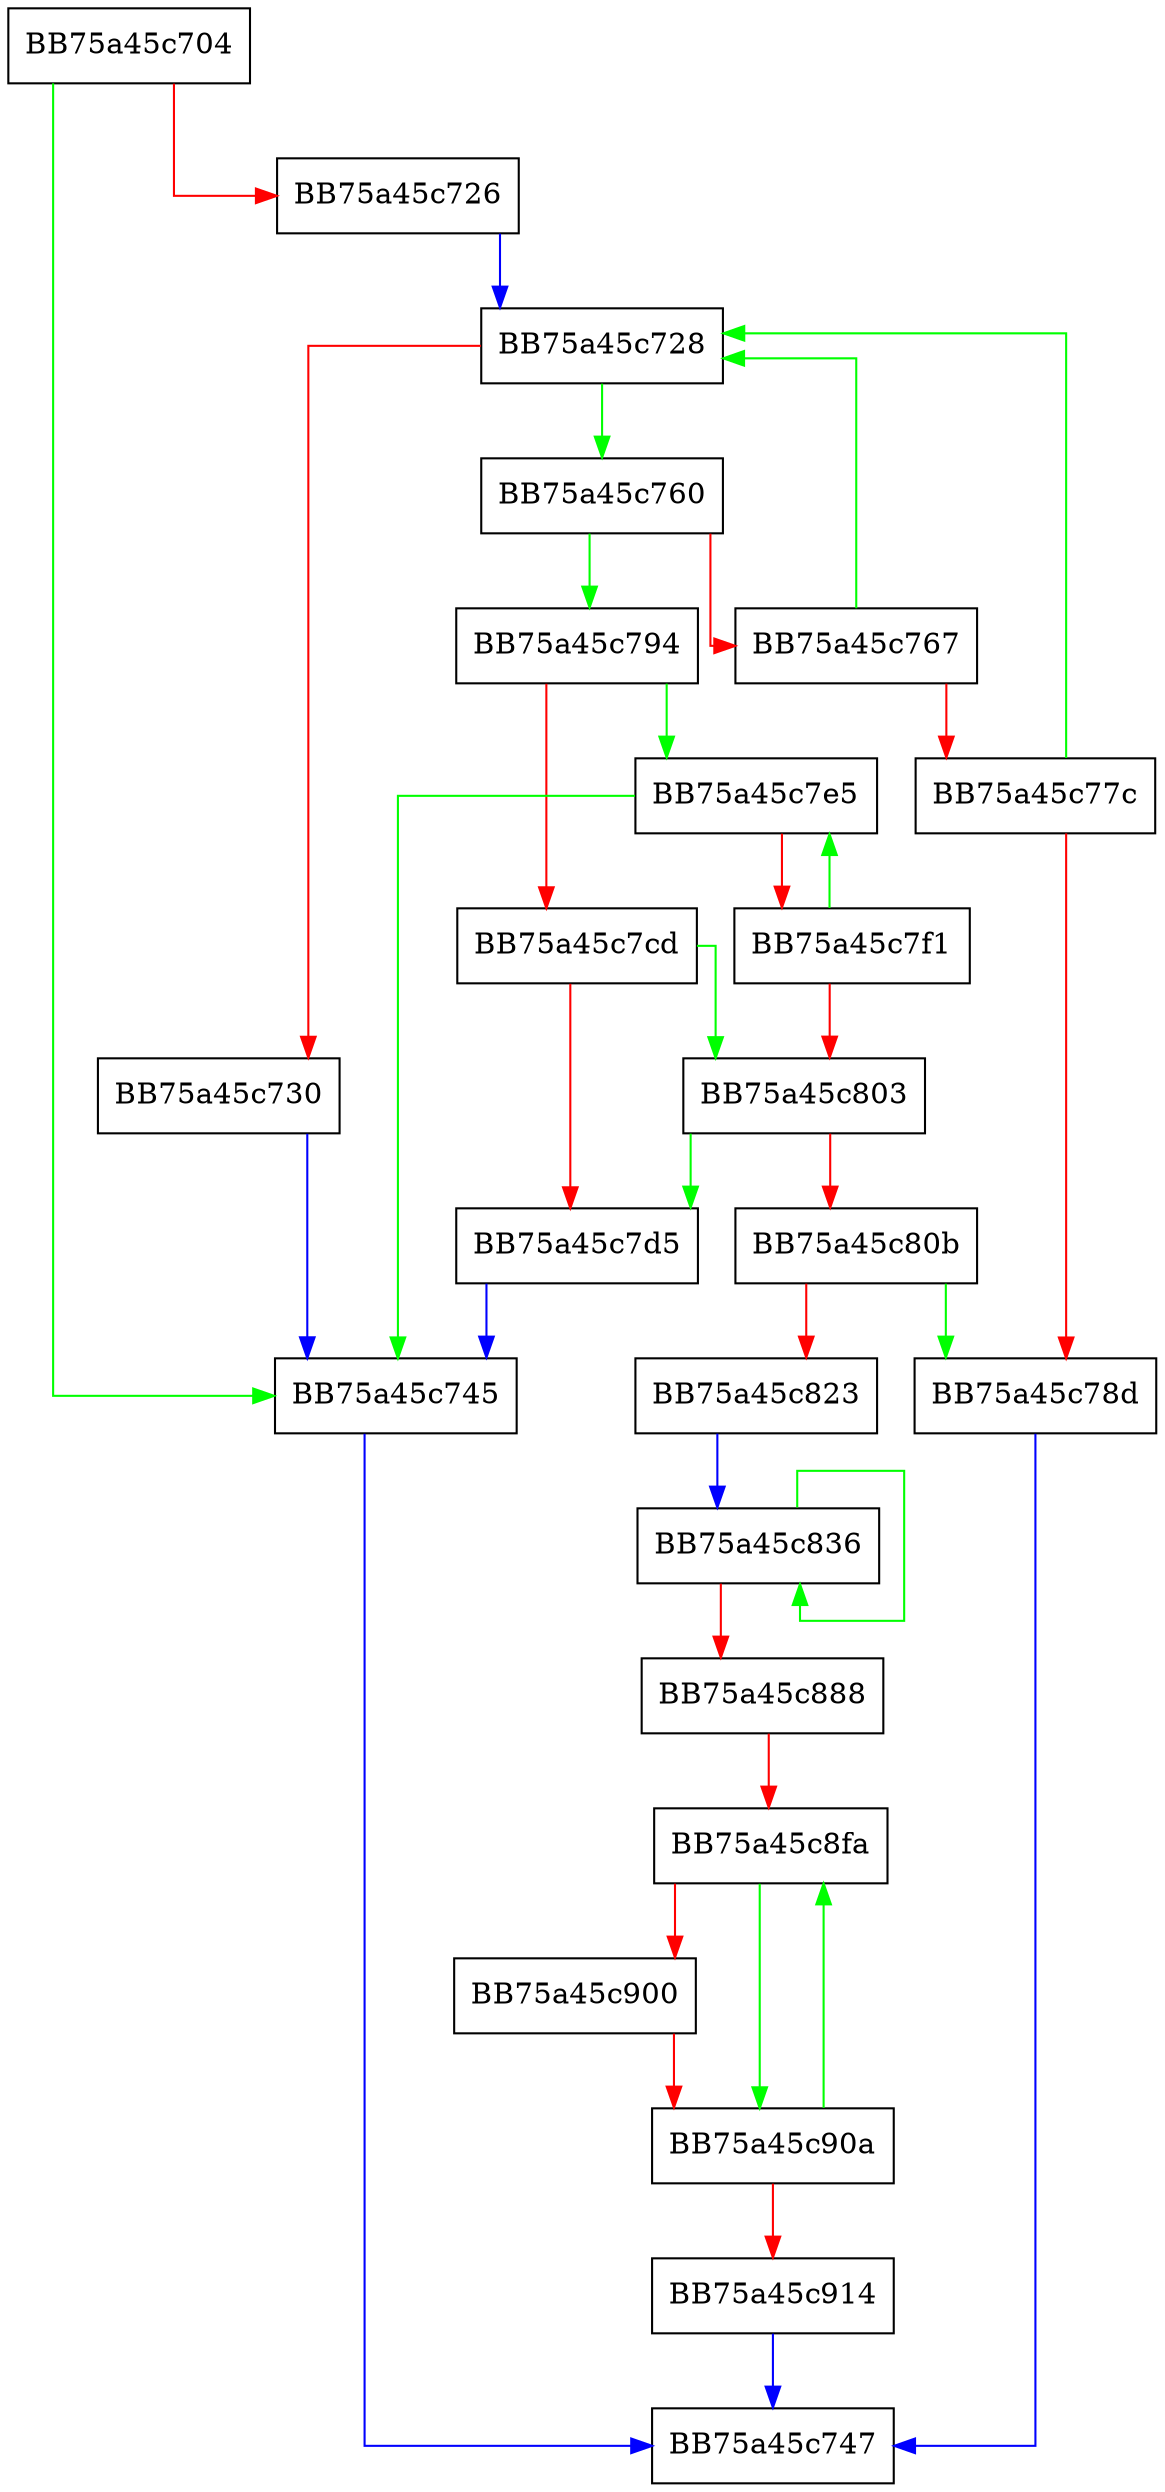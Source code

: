 digraph sqlite3BitvecSet {
  node [shape="box"];
  graph [splines=ortho];
  BB75a45c704 -> BB75a45c745 [color="green"];
  BB75a45c704 -> BB75a45c726 [color="red"];
  BB75a45c726 -> BB75a45c728 [color="blue"];
  BB75a45c728 -> BB75a45c760 [color="green"];
  BB75a45c728 -> BB75a45c730 [color="red"];
  BB75a45c730 -> BB75a45c745 [color="blue"];
  BB75a45c745 -> BB75a45c747 [color="blue"];
  BB75a45c760 -> BB75a45c794 [color="green"];
  BB75a45c760 -> BB75a45c767 [color="red"];
  BB75a45c767 -> BB75a45c728 [color="green"];
  BB75a45c767 -> BB75a45c77c [color="red"];
  BB75a45c77c -> BB75a45c728 [color="green"];
  BB75a45c77c -> BB75a45c78d [color="red"];
  BB75a45c78d -> BB75a45c747 [color="blue"];
  BB75a45c794 -> BB75a45c7e5 [color="green"];
  BB75a45c794 -> BB75a45c7cd [color="red"];
  BB75a45c7cd -> BB75a45c803 [color="green"];
  BB75a45c7cd -> BB75a45c7d5 [color="red"];
  BB75a45c7d5 -> BB75a45c745 [color="blue"];
  BB75a45c7e5 -> BB75a45c745 [color="green"];
  BB75a45c7e5 -> BB75a45c7f1 [color="red"];
  BB75a45c7f1 -> BB75a45c7e5 [color="green"];
  BB75a45c7f1 -> BB75a45c803 [color="red"];
  BB75a45c803 -> BB75a45c7d5 [color="green"];
  BB75a45c803 -> BB75a45c80b [color="red"];
  BB75a45c80b -> BB75a45c78d [color="green"];
  BB75a45c80b -> BB75a45c823 [color="red"];
  BB75a45c823 -> BB75a45c836 [color="blue"];
  BB75a45c836 -> BB75a45c836 [color="green"];
  BB75a45c836 -> BB75a45c888 [color="red"];
  BB75a45c888 -> BB75a45c8fa [color="red"];
  BB75a45c8fa -> BB75a45c90a [color="green"];
  BB75a45c8fa -> BB75a45c900 [color="red"];
  BB75a45c900 -> BB75a45c90a [color="red"];
  BB75a45c90a -> BB75a45c8fa [color="green"];
  BB75a45c90a -> BB75a45c914 [color="red"];
  BB75a45c914 -> BB75a45c747 [color="blue"];
}